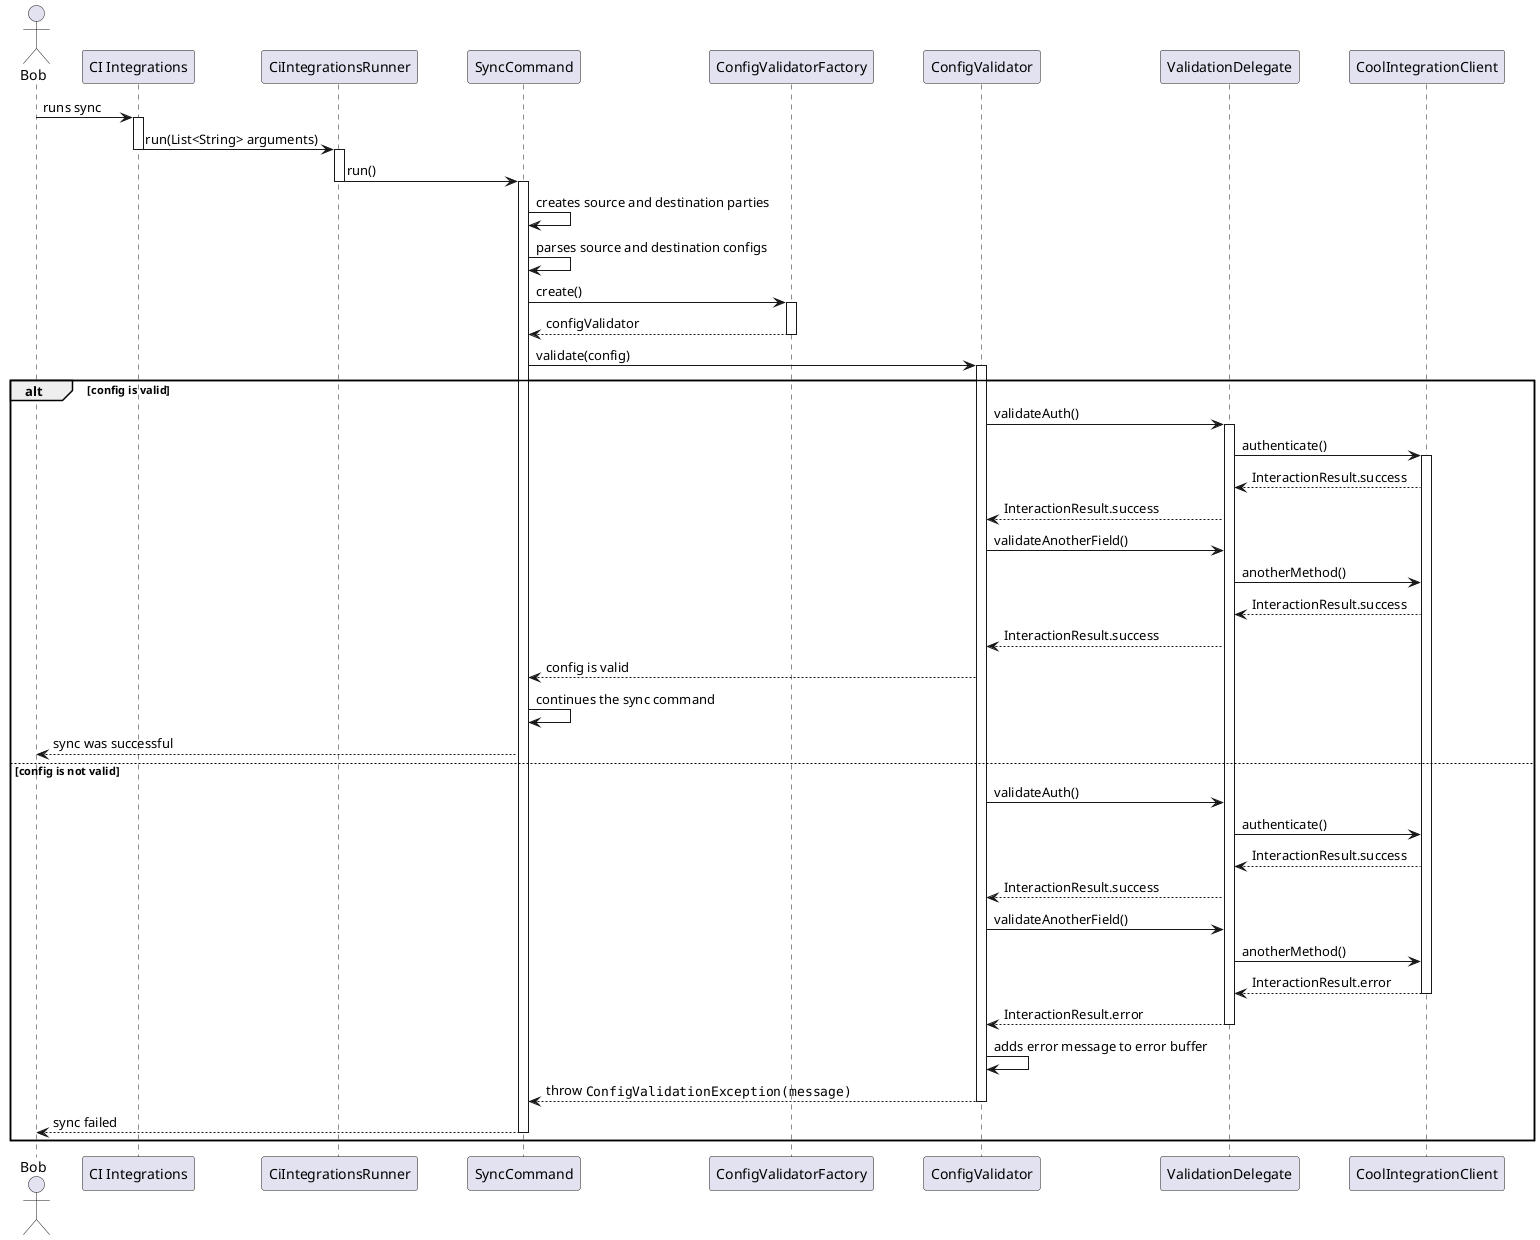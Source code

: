@startuml ci_integrations_config_validator_sequence_diagram

skinparam ParticipantPadding 20
skinparam BoxPadding 10

actor Bob

participant "CI Integrations"
participant CiIntegrationsRunner
participant SyncCommand
participant ConfigValidatorFactory
participant ConfigValidator
participant ValidationDelegate
participant CoolIntegrationClient

Bob -> "CI Integrations" : runs sync
activate "CI Integrations"

"CI Integrations" -> CiIntegrationsRunner: run(List<String> arguments)
deactivate "CI Integrations"
activate CiIntegrationsRunner

CiIntegrationsRunner -> SyncCommand: run()
deactivate CiIntegrationsRunner
activate SyncCommand

SyncCommand -> SyncCommand : creates source and destination parties
SyncCommand -> SyncCommand : parses source and destination configs

SyncCommand -> ConfigValidatorFactory : create()
activate ConfigValidatorFactory

ConfigValidatorFactory --> SyncCommand : configValidator
deactivate ConfigValidatorFactory

SyncCommand -> ConfigValidator : validate(config)
activate ConfigValidator

alt config is valid

    ConfigValidator -> ValidationDelegate : validateAuth()
    activate ValidationDelegate

    ValidationDelegate -> CoolIntegrationClient : authenticate()
    activate  CoolIntegrationClient
    CoolIntegrationClient --> ValidationDelegate : InteractionResult.success
    ValidationDelegate --> ConfigValidator : InteractionResult.success

    ConfigValidator -> ValidationDelegate : validateAnotherField()
    ValidationDelegate -> CoolIntegrationClient : anotherMethod()
    CoolIntegrationClient --> ValidationDelegate : InteractionResult.success
    ValidationDelegate --> ConfigValidator : InteractionResult.success

    ConfigValidator --> SyncCommand : config is valid
    SyncCommand -> SyncCommand : continues the sync command
    SyncCommand --> Bob : sync was successful

else config is not valid

    ConfigValidator -> ValidationDelegate : validateAuth()

    ValidationDelegate -> CoolIntegrationClient : authenticate()
    CoolIntegrationClient --> ValidationDelegate : InteractionResult.success
    ValidationDelegate --> ConfigValidator : InteractionResult.success

    ConfigValidator -> ValidationDelegate : validateAnotherField()
    ValidationDelegate -> CoolIntegrationClient : anotherMethod()
    CoolIntegrationClient --> ValidationDelegate : InteractionResult.error
    deactivate CoolIntegrationClient


    ValidationDelegate --> ConfigValidator : InteractionResult.error
    deactivate ValidationDelegate

    ConfigValidator -> ConfigValidator : adds error message to error buffer

    ConfigValidator --> SyncCommand : throw ""ConfigValidationException(message)""
    deactivate ConfigValidator

    SyncCommand --> Bob : sync failed
    deactivate SyncCommand

end

deactivate ValidationDelegate
deactivate ConfigValidator

deactivate "CI Integrations"
deactivate SyncCommand

@enduml
